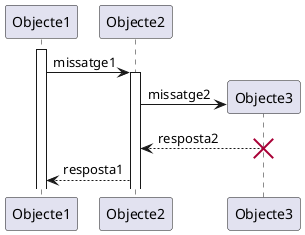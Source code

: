 @startuml
participant Objecte1 as o1
participant Objecte2 as o2
activate o1
o1 -> o2 : missatge1

activate o2
create participant Objecte3 as o3
o2 -> o3 : missatge2
o3 --> o2 : resposta2
destroy o3
o2 --> o1 : resposta1
@enduml